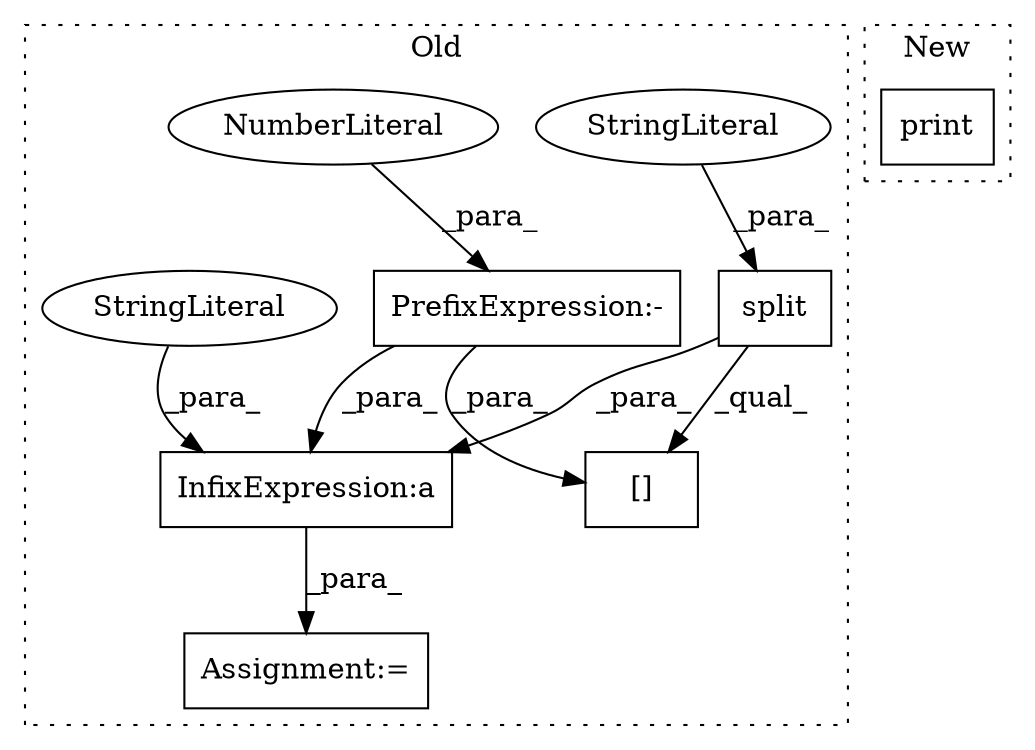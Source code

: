 digraph G {
subgraph cluster0 {
1 [label="split" a="32" s="12385,12394" l="6,1" shape="box"];
3 [label="Assignment:=" a="7" s="12321" l="1" shape="box"];
4 [label="StringLiteral" a="45" s="12391" l="3" shape="ellipse"];
5 [label="[]" a="2" s="12381,12398" l="15,1" shape="box"];
6 [label="PrefixExpression:-" a="38" s="12396" l="1" shape="box"];
7 [label="NumberLiteral" a="34" s="12397" l="1" shape="ellipse"];
8 [label="InfixExpression:a" a="27" s="12335" l="10" shape="box"];
9 [label="StringLiteral" a="45" s="12323" l="12" shape="ellipse"];
label = "Old";
style="dotted";
}
subgraph cluster1 {
2 [label="print" a="32" s="10091" l="7" shape="box"];
label = "New";
style="dotted";
}
1 -> 8 [label="_para_"];
1 -> 5 [label="_qual_"];
4 -> 1 [label="_para_"];
6 -> 5 [label="_para_"];
6 -> 8 [label="_para_"];
7 -> 6 [label="_para_"];
8 -> 3 [label="_para_"];
9 -> 8 [label="_para_"];
}